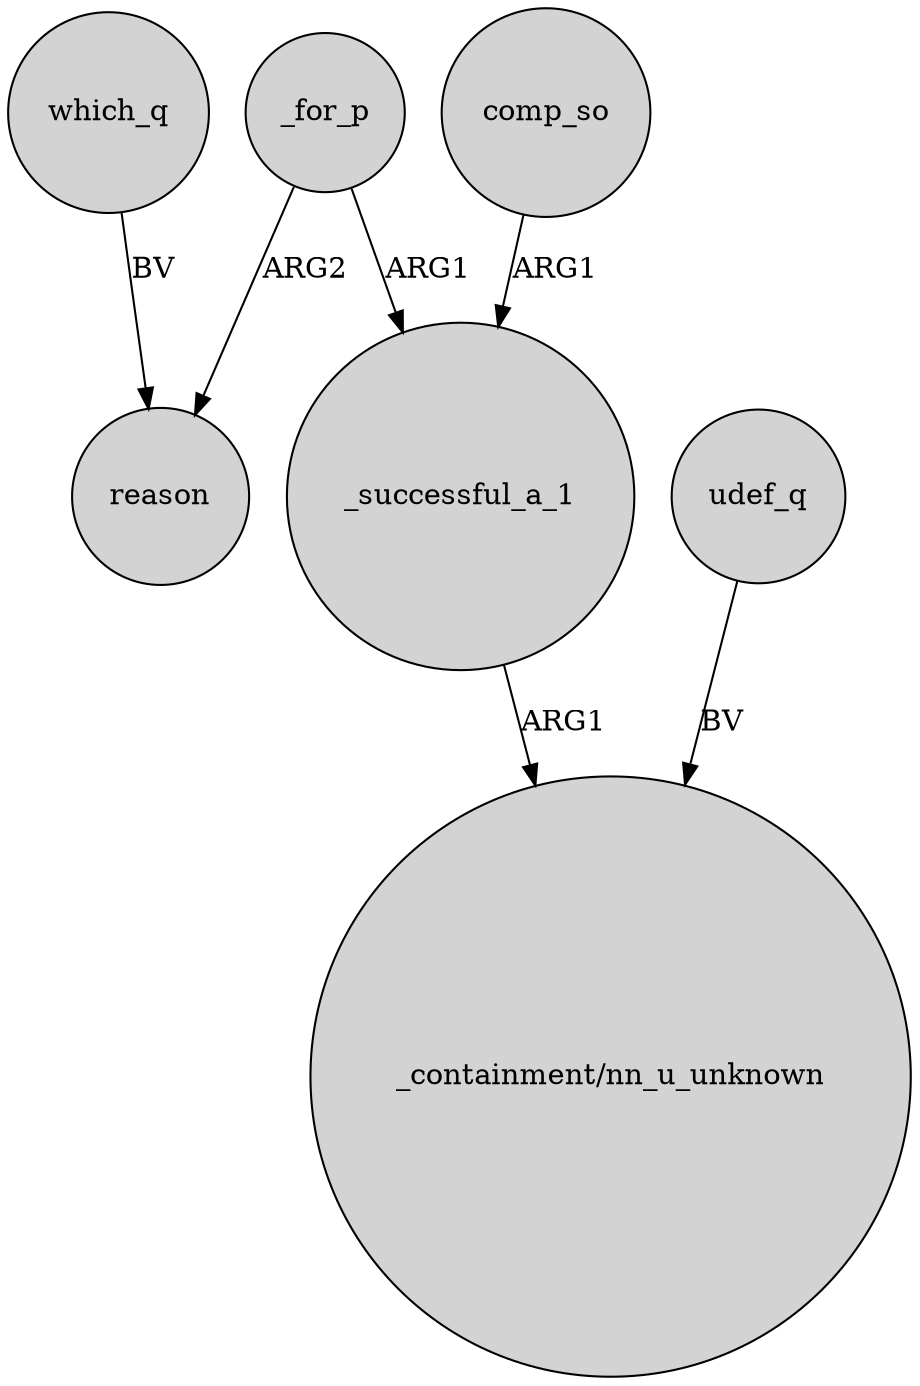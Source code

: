 digraph {
	node [shape=circle style=filled]
	_for_p -> reason [label=ARG2]
	udef_q -> "_containment/nn_u_unknown" [label=BV]
	comp_so -> _successful_a_1 [label=ARG1]
	_successful_a_1 -> "_containment/nn_u_unknown" [label=ARG1]
	_for_p -> _successful_a_1 [label=ARG1]
	which_q -> reason [label=BV]
}
